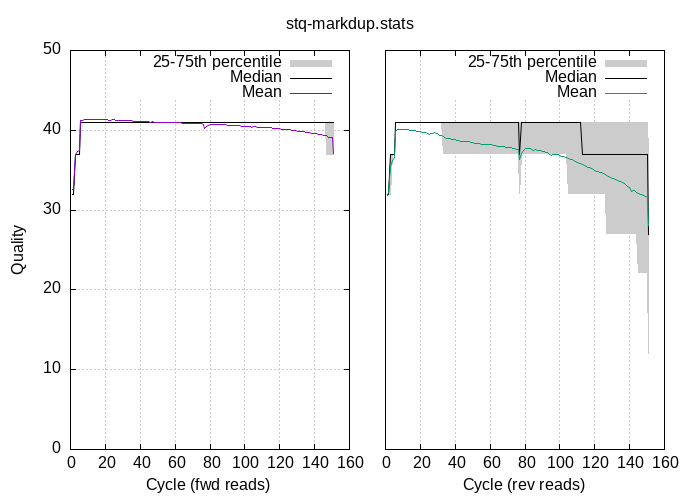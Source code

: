 
            set terminal png size 700,500 truecolor
            set output "bamstat-plots/quals2.png"
            set grid xtics ytics y2tics back lc rgb "#cccccc"
            set multiplot
             set rmargin 0; set lmargin 0; set tmargin 0; set bmargin 0; set origin 0.1,0.1; set size 0.4,0.8
            set yrange [0:50]
            set ylabel "Quality"
            set xlabel "Cycle (fwd reads)"
            plot '-' using 1:2:3 with filledcurve lt 1 lc rgb "#cccccc" t '25-75th percentile' , '-' using 1:2 with lines lc rgb "#000000" t 'Median', '-' using 1:2 with lines lt 1 t 'Mean'
        1	32	32
2	32	32
3	37	37
4	37	37
5	37	37
6	41	41
7	41	41
8	41	41
9	41	41
10	41	41
11	41	41
12	41	41
13	41	41
14	41	41
15	41	41
16	41	41
17	41	41
18	41	41
19	41	41
20	41	41
21	41	41
22	41	41
23	41	41
24	41	41
25	41	41
26	41	41
27	41	41
28	41	41
29	41	41
30	41	41
31	41	41
32	41	41
33	41	41
34	41	41
35	41	41
36	41	41
37	41	41
38	41	41
39	41	41
40	41	41
41	41	41
42	41	41
43	41	41
44	41	41
45	41	41
46	41	41
47	41	41
48	41	41
49	41	41
50	41	41
51	41	41
52	41	41
53	41	41
54	41	41
55	41	41
56	41	41
57	41	41
58	41	41
59	41	41
60	41	41
61	41	41
62	41	41
63	41	41
64	41	41
65	41	41
66	41	41
67	41	41
68	41	41
69	41	41
70	41	41
71	41	41
72	41	41
73	41	41
74	41	41
75	41	41
76	41	41
77	41	41
78	41	41
79	41	41
80	41	41
81	41	41
82	41	41
83	41	41
84	41	41
85	41	41
86	41	41
87	41	41
88	41	41
89	41	41
90	41	41
91	41	41
92	41	41
93	41	41
94	41	41
95	41	41
96	41	41
97	41	41
98	41	41
99	41	41
100	41	41
101	41	41
102	41	41
103	41	41
104	41	41
105	41	41
106	41	41
107	41	41
108	41	41
109	41	41
110	41	41
111	41	41
112	41	41
113	41	41
114	41	41
115	41	41
116	41	41
117	41	41
118	41	41
119	41	41
120	41	41
121	41	41
122	41	41
123	41	41
124	41	41
125	41	41
126	41	41
127	41	41
128	41	41
129	41	41
130	41	41
131	41	41
132	41	41
133	41	41
134	41	41
135	41	41
136	41	41
137	41	41
138	41	41
139	41	41
140	41	41
141	41	41
142	41	41
143	41	41
144	41	41
145	41	41
146	41	41
147	37	41
148	37	41
149	37	41
150	37	41
151	37	41
end
1	32
2	32
3	37
4	37
5	37
6	41
7	41
8	41
9	41
10	41
11	41
12	41
13	41
14	41
15	41
16	41
17	41
18	41
19	41
20	41
21	41
22	41
23	41
24	41
25	41
26	41
27	41
28	41
29	41
30	41
31	41
32	41
33	41
34	41
35	41
36	41
37	41
38	41
39	41
40	41
41	41
42	41
43	41
44	41
45	41
46	41
47	41
48	41
49	41
50	41
51	41
52	41
53	41
54	41
55	41
56	41
57	41
58	41
59	41
60	41
61	41
62	41
63	41
64	41
65	41
66	41
67	41
68	41
69	41
70	41
71	41
72	41
73	41
74	41
75	41
76	41
77	41
78	41
79	41
80	41
81	41
82	41
83	41
84	41
85	41
86	41
87	41
88	41
89	41
90	41
91	41
92	41
93	41
94	41
95	41
96	41
97	41
98	41
99	41
100	41
101	41
102	41
103	41
104	41
105	41
106	41
107	41
108	41
109	41
110	41
111	41
112	41
113	41
114	41
115	41
116	41
117	41
118	41
119	41
120	41
121	41
122	41
123	41
124	41
125	41
126	41
127	41
128	41
129	41
130	41
131	41
132	41
133	41
134	41
135	41
136	41
137	41
138	41
139	41
140	41
141	41
142	41
143	41
144	41
145	41
146	41
147	41
148	41
149	41
150	41
151	41
end
1	32.64
2	32.70
3	36.92
4	37.37
5	37.52
6	41.20
7	41.29
8	41.34
9	41.36
10	41.37
11	41.38
12	41.38
13	41.38
14	41.37
15	41.37
16	41.37
17	41.36
18	41.35
19	41.34
20	41.33
21	41.34
22	41.21
23	41.28
24	41.30
25	41.30
26	41.26
27	41.24
28	41.22
29	41.21
30	41.20
31	41.19
32	41.18
33	41.18
34	41.18
35	41.17
36	41.16
37	41.15
38	41.14
39	41.13
40	41.12
41	41.12
42	41.10
43	41.10
44	41.09
45	41.08
46	41.02
47	41.05
48	41.00
49	41.02
50	41.03
51	41.02
52	41.02
53	41.01
54	41.01
55	41.00
56	41.00
57	40.98
58	40.97
59	40.97
60	40.96
61	40.94
62	40.93
63	40.92
64	40.91
65	40.90
66	40.88
67	40.87
68	40.87
69	40.86
70	40.84
71	40.83
72	40.82
73	40.81
74	40.79
75	40.79
76	40.77
77	40.20
78	40.50
79	40.64
80	40.71
81	40.74
82	40.74
83	40.74
84	40.74
85	40.73
86	40.72
87	40.70
88	40.69
89	40.67
90	40.65
91	40.63
92	40.56
93	40.59
94	40.57
95	40.57
96	40.57
97	40.56
98	40.53
99	40.48
100	40.50
101	40.51
102	40.52
103	40.50
104	40.41
105	40.43
106	40.44
107	40.41
108	40.40
109	40.39
110	40.36
111	40.34
112	40.32
113	40.31
114	40.31
115	40.30
116	40.28
117	40.24
118	40.23
119	40.22
120	40.20
121	40.16
122	40.13
123	40.10
124	40.07
125	40.06
126	40.05
127	40.01
128	39.92
129	39.94
130	39.91
131	39.87
132	39.87
133	39.84
134	39.80
135	39.74
136	39.71
137	39.70
138	39.61
139	39.61
140	39.59
141	39.55
142	39.51
143	39.48
144	39.45
145	39.41
146	39.37
147	39.29
148	39.08
149	39.11
150	39.10
151	37.10
end

                set origin 0.55,0.1
                set size 0.4,0.8
                unset ytics
                set y2tics mirror
                set yrange [0:50]
                unset ylabel
                set xlabel "Cycle (rev reads)"
                set label "stq-markdup.stats" at screen 0.5,0.95 center noenhanced
                plot '-' using 1:2:3 with filledcurve lt 1 lc rgb "#cccccc" t '25-75th percentile' , '-' using 1:2 with lines lc rgb "#000000" t 'Median', '-' using 1:2 with lines lt 2 t 'Mean'
            1	32	32
2	32	32
3	32	37
4	37	37
5	37	37
6	41	41
7	41	41
8	41	41
9	41	41
10	41	41
11	41	41
12	41	41
13	41	41
14	41	41
15	41	41
16	41	41
17	41	41
18	41	41
19	41	41
20	41	41
21	41	41
22	41	41
23	41	41
24	41	41
25	41	41
26	41	41
27	41	41
28	41	41
29	41	41
30	41	41
31	41	41
32	41	41
33	37	41
34	37	41
35	37	41
36	37	41
37	37	41
38	37	41
39	37	41
40	37	41
41	37	41
42	37	41
43	37	41
44	37	41
45	37	41
46	37	41
47	37	41
48	37	41
49	37	41
50	37	41
51	37	41
52	37	41
53	37	41
54	37	41
55	37	41
56	37	41
57	37	41
58	37	41
59	37	41
60	37	41
61	37	41
62	37	41
63	37	41
64	37	41
65	37	41
66	37	41
67	37	41
68	37	41
69	37	41
70	37	41
71	37	41
72	37	41
73	37	41
74	37	41
75	37	41
76	37	41
77	32	41
78	37	41
79	37	41
80	37	41
81	37	41
82	37	41
83	37	41
84	37	41
85	37	41
86	37	41
87	37	41
88	37	41
89	37	41
90	37	41
91	37	41
92	37	41
93	37	41
94	37	41
95	37	41
96	37	41
97	37	41
98	37	41
99	37	41
100	37	41
101	37	41
102	37	41
103	37	41
104	37	41
105	32	41
106	32	41
107	32	41
108	32	41
109	32	41
110	32	41
111	32	41
112	32	41
113	32	41
114	32	41
115	32	41
116	32	41
117	32	41
118	32	41
119	32	41
120	32	41
121	32	41
122	32	41
123	32	41
124	32	41
125	32	41
126	32	41
127	27	41
128	27	41
129	27	41
130	27	41
131	27	41
132	27	41
133	27	41
134	27	41
135	27	41
136	27	41
137	27	41
138	27	41
139	27	41
140	27	41
141	27	41
142	27	41
143	27	41
144	27	41
145	22	41
146	22	41
147	22	41
148	22	41
149	22	41
150	22	41
151	12	37
end
1	32
2	32
3	37
4	37
5	37
6	41
7	41
8	41
9	41
10	41
11	41
12	41
13	41
14	41
15	41
16	41
17	41
18	41
19	41
20	41
21	41
22	41
23	41
24	41
25	41
26	41
27	41
28	41
29	41
30	41
31	41
32	41
33	41
34	41
35	41
36	41
37	41
38	41
39	41
40	41
41	41
42	41
43	41
44	41
45	41
46	41
47	41
48	41
49	41
50	41
51	41
52	41
53	41
54	41
55	41
56	41
57	41
58	41
59	41
60	41
61	41
62	41
63	41
64	41
65	41
66	41
67	41
68	41
69	41
70	41
71	41
72	41
73	41
74	41
75	41
76	41
77	37
78	41
79	41
80	41
81	41
82	41
83	41
84	41
85	41
86	41
87	41
88	41
89	41
90	41
91	41
92	41
93	41
94	41
95	41
96	41
97	41
98	41
99	41
100	41
101	41
102	41
103	41
104	41
105	41
106	41
107	41
108	41
109	41
110	41
111	41
112	41
113	37
114	37
115	37
116	37
117	37
118	37
119	37
120	37
121	37
122	37
123	37
124	37
125	37
126	37
127	37
128	37
129	37
130	37
131	37
132	37
133	37
134	37
135	37
136	37
137	37
138	37
139	37
140	37
141	37
142	37
143	37
144	37
145	37
146	37
147	37
148	37
149	37
150	37
151	27
end
1	31.86
2	32.16
3	35.48
4	36.21
5	36.65
6	39.81
7	40.06
8	40.14
9	40.16
10	40.16
11	40.12
12	40.14
13	40.04
14	39.97
15	40.01
16	39.93
17	39.95
18	39.85
19	39.80
20	39.83
21	39.73
22	39.76
23	39.73
24	39.65
25	39.53
26	39.58
27	39.66
28	39.67
29	39.56
30	39.58
31	39.41
32	39.29
33	39.21
34	39.10
35	39.03
36	38.97
37	38.93
38	38.88
39	38.84
40	38.79
41	38.76
42	38.74
43	38.63
44	38.64
45	38.62
46	38.60
47	38.56
48	38.55
49	38.52
50	38.41
51	38.38
52	38.40
53	38.39
54	38.39
55	38.25
56	38.23
57	38.25
58	38.24
59	38.21
60	38.20
61	38.17
62	38.13
63	38.10
64	37.99
65	38.01
66	37.99
67	37.96
68	37.91
69	37.90
70	37.85
71	37.81
72	37.79
73	37.66
74	37.66
75	37.63
76	37.60
77	36.28
78	37.09
79	37.50
80	37.69
81	37.69
82	37.73
83	37.70
84	37.63
85	37.52
86	37.56
87	37.49
88	37.47
89	37.45
90	37.40
91	37.33
92	37.26
93	37.19
94	37.01
95	36.89
96	36.99
97	36.93
98	36.95
99	36.92
100	36.82
101	36.74
102	36.75
103	36.57
104	36.53
105	36.46
106	36.38
107	36.29
108	36.20
109	36.06
110	35.96
111	35.85
112	35.82
113	35.71
114	35.63
115	35.46
116	35.36
117	35.28
118	35.19
119	35.12
120	35.00
121	34.84
122	34.79
123	34.77
124	34.72
125	34.61
126	34.44
127	34.28
128	34.17
129	34.08
130	34.00
131	33.94
132	33.86
133	33.77
134	33.60
135	33.53
136	33.41
137	33.28
138	33.12
139	32.93
140	32.80
141	32.35
142	32.49
143	32.41
144	32.17
145	32.08
146	32.01
147	31.97
148	31.79
149	31.74
150	31.62
151	28.08
end
